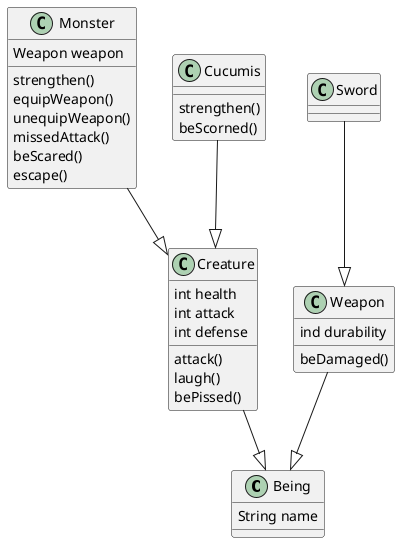 @startuml

class Being{
    String name
}

class Creature {
    int health
    int attack
    int defense

    attack()
    laugh()
    bePissed()
}

class Monster{
    Weapon weapon
    strengthen()
    equipWeapon()
    unequipWeapon()
    missedAttack()
    beScared()
    escape()
}

class Cucumis{
    strengthen()
    beScorned()
}

class Weapon{
    ind durability
    beDamaged()
}
class Sword
Creature --|> Being

Cucumis --|>Creature

Monster --|> Creature

Weapon --|>Being

Sword --|> Weapon

@enduml